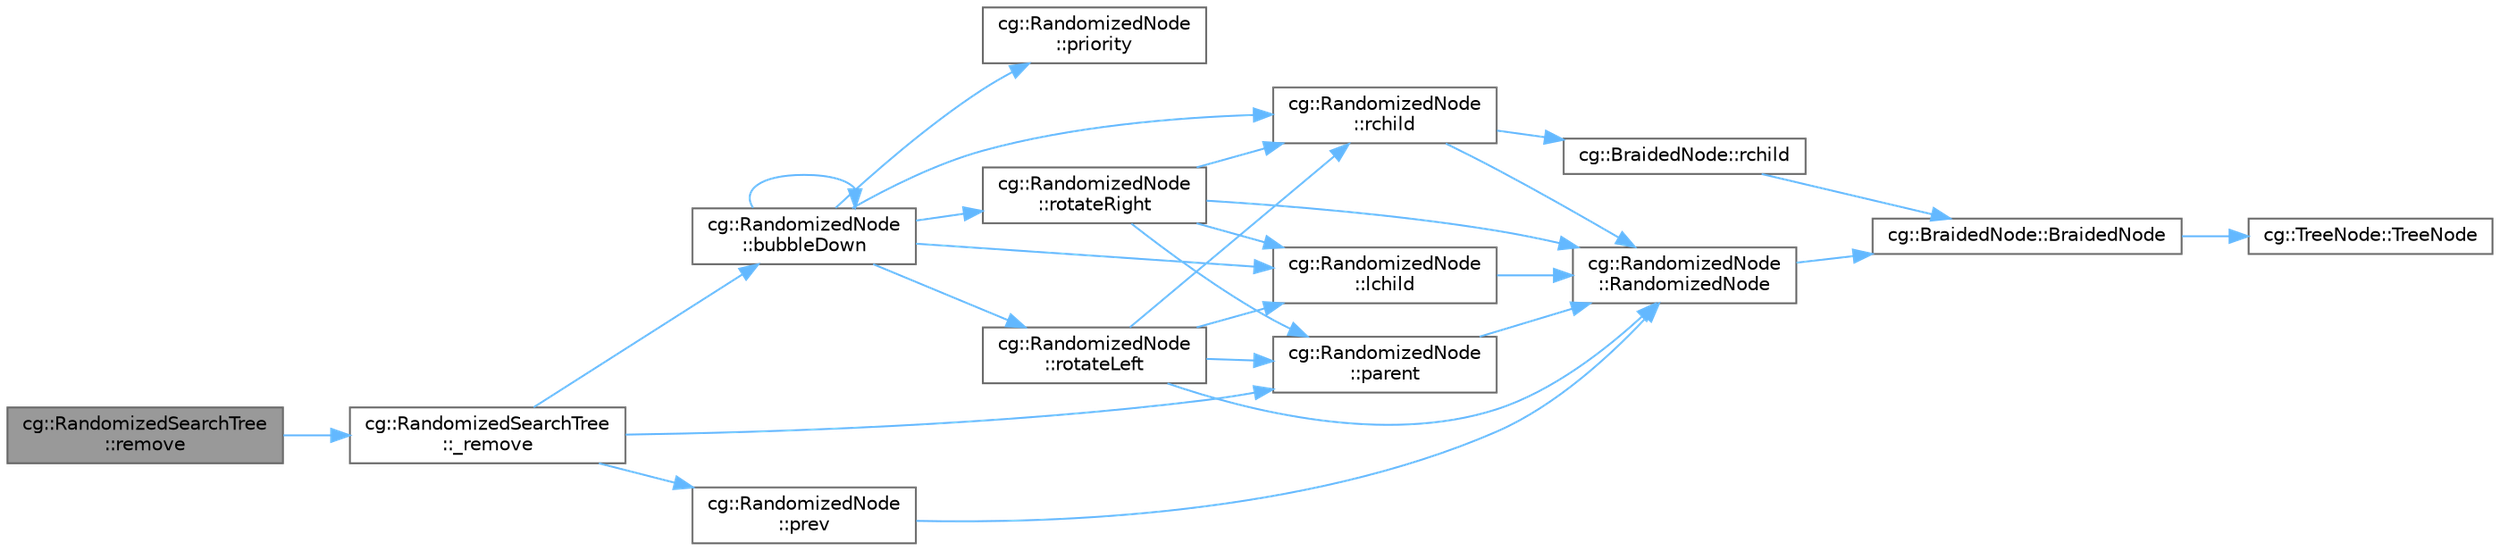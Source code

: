 digraph "cg::RandomizedSearchTree::remove"
{
 // LATEX_PDF_SIZE
  bgcolor="transparent";
  edge [fontname=Helvetica,fontsize=10,labelfontname=Helvetica,labelfontsize=10];
  node [fontname=Helvetica,fontsize=10,shape=box,height=0.2,width=0.4];
  rankdir="LR";
  Node1 [id="Node000001",label="cg::RandomizedSearchTree\l::remove",height=0.2,width=0.4,color="gray40", fillcolor="grey60", style="filled", fontcolor="black",tooltip=" "];
  Node1 -> Node2 [id="edge1_Node000001_Node000002",color="steelblue1",style="solid",tooltip=" "];
  Node2 [id="Node000002",label="cg::RandomizedSearchTree\l::_remove",height=0.2,width=0.4,color="grey40", fillcolor="white", style="filled",URL="$classcg_1_1_randomized_search_tree.html#a8f0f9b733ed2f62a0066a2335eacafe1",tooltip=" "];
  Node2 -> Node3 [id="edge2_Node000002_Node000003",color="steelblue1",style="solid",tooltip=" "];
  Node3 [id="Node000003",label="cg::RandomizedNode\l::bubbleDown",height=0.2,width=0.4,color="grey40", fillcolor="white", style="filled",URL="$classcg_1_1_randomized_node.html#aa46a405a0ce92f52b2ff11bc19be3aba",tooltip=" "];
  Node3 -> Node3 [id="edge3_Node000003_Node000003",color="steelblue1",style="solid",tooltip=" "];
  Node3 -> Node4 [id="edge4_Node000003_Node000004",color="steelblue1",style="solid",tooltip=" "];
  Node4 [id="Node000004",label="cg::RandomizedNode\l::lchild",height=0.2,width=0.4,color="grey40", fillcolor="white", style="filled",URL="$classcg_1_1_randomized_node.html#aa8193989a2eefb6a137f6e2082da5fc0",tooltip=" "];
  Node4 -> Node5 [id="edge5_Node000004_Node000005",color="steelblue1",style="solid",tooltip=" "];
  Node5 [id="Node000005",label="cg::RandomizedNode\l::RandomizedNode",height=0.2,width=0.4,color="grey40", fillcolor="white", style="filled",URL="$classcg_1_1_randomized_node.html#aa99efa5fd8309ab32cbadd2d2408c3bc",tooltip=" "];
  Node5 -> Node6 [id="edge6_Node000005_Node000006",color="steelblue1",style="solid",tooltip=" "];
  Node6 [id="Node000006",label="cg::BraidedNode::BraidedNode",height=0.2,width=0.4,color="grey40", fillcolor="white", style="filled",URL="$classcg_1_1_braided_node.html#ac7737214b73529873c3fc878fab13207",tooltip=" "];
  Node6 -> Node7 [id="edge7_Node000006_Node000007",color="steelblue1",style="solid",tooltip=" "];
  Node7 [id="Node000007",label="cg::TreeNode::TreeNode",height=0.2,width=0.4,color="grey40", fillcolor="white", style="filled",URL="$classcg_1_1_tree_node.html#a08383ce733b659a46fbf31ad7ae53ec8",tooltip=" "];
  Node3 -> Node8 [id="edge8_Node000003_Node000008",color="steelblue1",style="solid",tooltip=" "];
  Node8 [id="Node000008",label="cg::RandomizedNode\l::priority",height=0.2,width=0.4,color="grey40", fillcolor="white", style="filled",URL="$classcg_1_1_randomized_node.html#ad88976de6db8804f3cfd55a630dce4b0",tooltip=" "];
  Node3 -> Node9 [id="edge9_Node000003_Node000009",color="steelblue1",style="solid",tooltip=" "];
  Node9 [id="Node000009",label="cg::RandomizedNode\l::rchild",height=0.2,width=0.4,color="grey40", fillcolor="white", style="filled",URL="$classcg_1_1_randomized_node.html#ac42a11ea45f4e1c1b75331ac4b9e40eb",tooltip=" "];
  Node9 -> Node5 [id="edge10_Node000009_Node000005",color="steelblue1",style="solid",tooltip=" "];
  Node9 -> Node10 [id="edge11_Node000009_Node000010",color="steelblue1",style="solid",tooltip=" "];
  Node10 [id="Node000010",label="cg::BraidedNode::rchild",height=0.2,width=0.4,color="grey40", fillcolor="white", style="filled",URL="$classcg_1_1_braided_node.html#a253922f9ed35966428f49f1b5ee06c5f",tooltip=" "];
  Node10 -> Node6 [id="edge12_Node000010_Node000006",color="steelblue1",style="solid",tooltip=" "];
  Node3 -> Node11 [id="edge13_Node000003_Node000011",color="steelblue1",style="solid",tooltip=" "];
  Node11 [id="Node000011",label="cg::RandomizedNode\l::rotateLeft",height=0.2,width=0.4,color="grey40", fillcolor="white", style="filled",URL="$classcg_1_1_randomized_node.html#aefaf13f811bae868655fdd1c63ad0dcd",tooltip=" "];
  Node11 -> Node4 [id="edge14_Node000011_Node000004",color="steelblue1",style="solid",tooltip=" "];
  Node11 -> Node12 [id="edge15_Node000011_Node000012",color="steelblue1",style="solid",tooltip=" "];
  Node12 [id="Node000012",label="cg::RandomizedNode\l::parent",height=0.2,width=0.4,color="grey40", fillcolor="white", style="filled",URL="$classcg_1_1_randomized_node.html#a5fbaa51056753000d0c5b298dccba224",tooltip=" "];
  Node12 -> Node5 [id="edge16_Node000012_Node000005",color="steelblue1",style="solid",tooltip=" "];
  Node11 -> Node5 [id="edge17_Node000011_Node000005",color="steelblue1",style="solid",tooltip=" "];
  Node11 -> Node9 [id="edge18_Node000011_Node000009",color="steelblue1",style="solid",tooltip=" "];
  Node3 -> Node13 [id="edge19_Node000003_Node000013",color="steelblue1",style="solid",tooltip=" "];
  Node13 [id="Node000013",label="cg::RandomizedNode\l::rotateRight",height=0.2,width=0.4,color="grey40", fillcolor="white", style="filled",URL="$classcg_1_1_randomized_node.html#ab9bf6b7d446e4bfc19fcd31ae7bce41a",tooltip=" "];
  Node13 -> Node4 [id="edge20_Node000013_Node000004",color="steelblue1",style="solid",tooltip=" "];
  Node13 -> Node12 [id="edge21_Node000013_Node000012",color="steelblue1",style="solid",tooltip=" "];
  Node13 -> Node5 [id="edge22_Node000013_Node000005",color="steelblue1",style="solid",tooltip=" "];
  Node13 -> Node9 [id="edge23_Node000013_Node000009",color="steelblue1",style="solid",tooltip=" "];
  Node2 -> Node12 [id="edge24_Node000002_Node000012",color="steelblue1",style="solid",tooltip=" "];
  Node2 -> Node14 [id="edge25_Node000002_Node000014",color="steelblue1",style="solid",tooltip=" "];
  Node14 [id="Node000014",label="cg::RandomizedNode\l::prev",height=0.2,width=0.4,color="grey40", fillcolor="white", style="filled",URL="$classcg_1_1_randomized_node.html#ad6419e3c2eb8c48a13f841271084730a",tooltip=" "];
  Node14 -> Node5 [id="edge26_Node000014_Node000005",color="steelblue1",style="solid",tooltip=" "];
}
